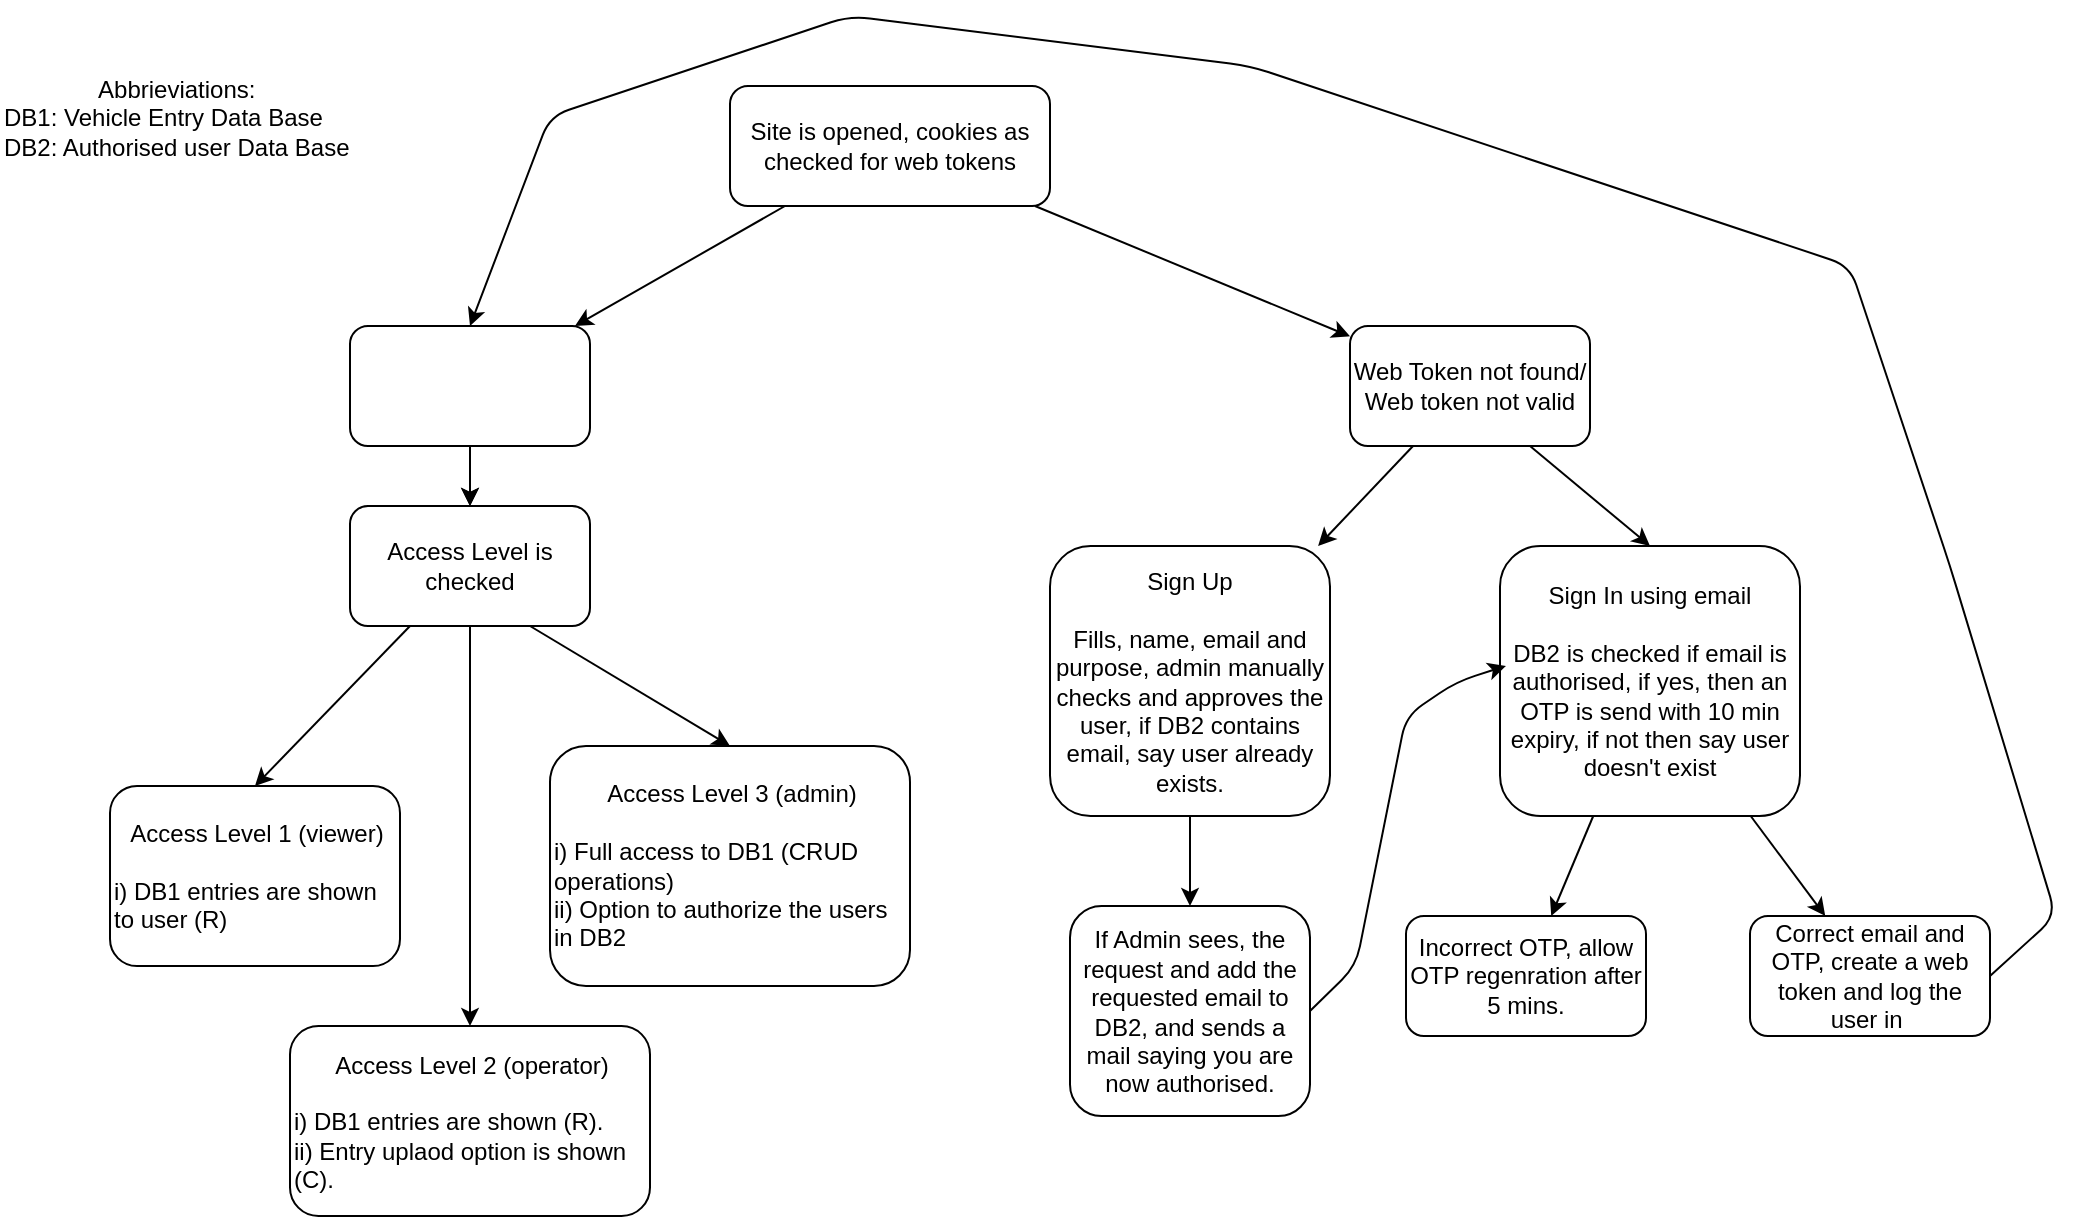<mxfile>
    <diagram id="Kr54s5Ox46vAP3LTJ5Bx" name="User Authentication">
        <mxGraphModel dx="857" dy="611" grid="1" gridSize="25" guides="1" tooltips="1" connect="1" arrows="1" fold="1" page="1" pageScale="1" pageWidth="1100" pageHeight="850" background="none" math="0" shadow="0">
            <root>
                <mxCell id="0"/>
                <mxCell id="1" parent="0"/>
                <mxCell id="13" value="" style="edgeStyle=none;html=1;" parent="1" source="2" target="12" edge="1">
                    <mxGeometry relative="1" as="geometry"/>
                </mxCell>
                <mxCell id="15" value="" style="edgeStyle=none;html=1;" parent="1" source="2" target="14" edge="1">
                    <mxGeometry relative="1" as="geometry"/>
                </mxCell>
                <mxCell id="2" value="Site is opened, cookies as checked for web tokens" style="whiteSpace=wrap;html=1;rounded=1;glass=0;" parent="1" vertex="1">
                    <mxGeometry x="387" y="85" width="160" height="60" as="geometry"/>
                </mxCell>
                <mxCell id="23" style="edgeStyle=none;html=1;exitX=0.25;exitY=1;exitDx=0;exitDy=0;entryX=0.5;entryY=0;entryDx=0;entryDy=0;" parent="1" source="5" target="6" edge="1">
                    <mxGeometry relative="1" as="geometry"/>
                </mxCell>
                <mxCell id="24" style="edgeStyle=none;html=1;exitX=0.5;exitY=1;exitDx=0;exitDy=0;entryX=0.5;entryY=0;entryDx=0;entryDy=0;" parent="1" source="5" target="9" edge="1">
                    <mxGeometry relative="1" as="geometry"/>
                </mxCell>
                <mxCell id="25" style="edgeStyle=none;html=1;exitX=0.75;exitY=1;exitDx=0;exitDy=0;entryX=0.5;entryY=0;entryDx=0;entryDy=0;" parent="1" source="5" target="10" edge="1">
                    <mxGeometry relative="1" as="geometry"/>
                </mxCell>
                <mxCell id="5" value="Access Level is checked" style="whiteSpace=wrap;html=1;rounded=1;" parent="1" vertex="1">
                    <mxGeometry x="197" y="295" width="120" height="60" as="geometry"/>
                </mxCell>
                <mxCell id="6" value="&lt;div style=&quot;text-align: center;&quot;&gt;&lt;span style=&quot;background-color: transparent;&quot;&gt;Access Level 1 (viewer)&lt;/span&gt;&lt;/div&gt;&lt;div style=&quot;text-align: center;&quot;&gt;&lt;span style=&quot;background-color: transparent;&quot;&gt;&lt;br&gt;&lt;/span&gt;&lt;/div&gt;&lt;div style=&quot;&quot;&gt;&lt;span style=&quot;background-color: transparent;&quot;&gt;&lt;font style=&quot;color: light-dark(rgb(0, 0, 0), rgb(255, 255, 255));&quot;&gt;i) DB1 entries are shown to user (R)&lt;/font&gt;&lt;/span&gt;&lt;/div&gt;" style="whiteSpace=wrap;html=1;rounded=1;align=left;" parent="1" vertex="1">
                    <mxGeometry x="77" y="435" width="145" height="90" as="geometry"/>
                </mxCell>
                <mxCell id="9" value="&lt;div style=&quot;text-align: center;&quot;&gt;&lt;span style=&quot;background-color: transparent;&quot;&gt;&lt;font style=&quot;color: light-dark(rgb(0, 0, 0), rgb(255, 255, 255));&quot;&gt;Access Level 2 (operator)&lt;/font&gt;&lt;/span&gt;&lt;/div&gt;&lt;div style=&quot;text-align: center;&quot;&gt;&lt;span style=&quot;background-color: transparent;&quot;&gt;&lt;font style=&quot;color: light-dark(rgb(0, 0, 0), rgb(255, 255, 255));&quot;&gt;&lt;br&gt;&lt;/font&gt;&lt;/span&gt;&lt;/div&gt;&lt;font style=&quot;color: light-dark(rgb(0, 0, 0), rgb(255, 255, 255));&quot;&gt;i) DB1 entries are shown (R).&lt;/font&gt;&lt;div&gt;&lt;font style=&quot;color: light-dark(rgb(0, 0, 0), rgb(255, 255, 255));&quot;&gt;ii) Entry uplaod option is shown (C).&lt;/font&gt;&lt;/div&gt;" style="whiteSpace=wrap;html=1;rounded=1;align=left;" parent="1" vertex="1">
                    <mxGeometry x="167" y="555" width="180" height="95" as="geometry"/>
                </mxCell>
                <mxCell id="10" value="&lt;div style=&quot;text-align: center;&quot;&gt;&lt;span style=&quot;background-color: transparent;&quot;&gt;&lt;font style=&quot;color: light-dark(rgb(0, 0, 0), rgb(255, 255, 255));&quot;&gt;Access Level 3 (admin)&lt;/font&gt;&lt;/span&gt;&lt;/div&gt;&lt;div style=&quot;text-align: center;&quot;&gt;&lt;span style=&quot;background-color: transparent;&quot;&gt;&lt;font style=&quot;color: light-dark(rgb(0, 0, 0), rgb(255, 255, 255));&quot;&gt;&lt;br&gt;&lt;/font&gt;&lt;/span&gt;&lt;/div&gt;i) Full access to DB1 (CRUD operations)&lt;br&gt;&lt;div&gt;&lt;font style=&quot;color: light-dark(rgb(0, 0, 0), rgb(255, 255, 255));&quot;&gt;ii) Option to authorize the users in DB2&lt;/font&gt;&lt;/div&gt;" style="whiteSpace=wrap;html=1;rounded=1;align=left;" parent="1" vertex="1">
                    <mxGeometry x="297" y="415" width="180" height="120" as="geometry"/>
                </mxCell>
                <mxCell id="16" value="" style="edgeStyle=none;html=1;" parent="1" source="12" target="5" edge="1">
                    <mxGeometry relative="1" as="geometry"/>
                </mxCell>
                <mxCell id="17" value="" style="edgeStyle=none;html=1;" parent="1" source="12" target="5" edge="1">
                    <mxGeometry relative="1" as="geometry"/>
                </mxCell>
                <mxCell id="12" value="&lt;span&gt;&lt;font style=&quot;color: light-dark(rgb(255, 255, 255), rgb(255, 255, 255));&quot;&gt;Web Token found&lt;/font&gt;&lt;/span&gt;" style="rounded=1;whiteSpace=wrap;html=1;glass=0;" parent="1" vertex="1">
                    <mxGeometry x="197" y="205" width="120" height="60" as="geometry"/>
                </mxCell>
                <mxCell id="33" value="" style="edgeStyle=none;html=1;elbow=vertical;" parent="1" source="14" target="32" edge="1">
                    <mxGeometry relative="1" as="geometry"/>
                </mxCell>
                <mxCell id="35" style="edgeStyle=none;html=1;exitX=0.75;exitY=1;exitDx=0;exitDy=0;entryX=0.5;entryY=0;entryDx=0;entryDy=0;elbow=vertical;" parent="1" source="14" target="34" edge="1">
                    <mxGeometry relative="1" as="geometry"/>
                </mxCell>
                <mxCell id="14" value="Web Token not found/ Web token not valid" style="whiteSpace=wrap;html=1;rounded=1;glass=0;" parent="1" vertex="1">
                    <mxGeometry x="697" y="205" width="120" height="60" as="geometry"/>
                </mxCell>
                <mxCell id="47" value="" style="edgeStyle=none;html=1;" parent="1" source="32" target="46" edge="1">
                    <mxGeometry relative="1" as="geometry"/>
                </mxCell>
                <mxCell id="32" value="Sign Up&lt;br&gt;&lt;br&gt;Fills, name, email and purpose, admin manually checks and approves the user, if DB2 contains email, say user already exists." style="whiteSpace=wrap;html=1;rounded=1;glass=0;" parent="1" vertex="1">
                    <mxGeometry x="547" y="315" width="140" height="135" as="geometry"/>
                </mxCell>
                <mxCell id="38" value="" style="edgeStyle=none;html=1;" parent="1" source="34" target="37" edge="1">
                    <mxGeometry relative="1" as="geometry"/>
                </mxCell>
                <mxCell id="40" value="" style="edgeStyle=none;html=1;" parent="1" source="34" target="39" edge="1">
                    <mxGeometry relative="1" as="geometry"/>
                </mxCell>
                <mxCell id="34" value="Sign In using email&lt;div&gt;&lt;br&gt;&lt;/div&gt;&lt;div&gt;DB2 is checked if email is authorised, if yes, then an OTP is send with 10 min expiry, if not then say user doesn&#39;t exist&lt;/div&gt;" style="whiteSpace=wrap;html=1;rounded=1;glass=0;" parent="1" vertex="1">
                    <mxGeometry x="772" y="315" width="150" height="135" as="geometry"/>
                </mxCell>
                <mxCell id="44" style="edgeStyle=none;html=1;exitX=1;exitY=0.5;exitDx=0;exitDy=0;entryX=0.5;entryY=0;entryDx=0;entryDy=0;" parent="1" source="37" target="12" edge="1">
                    <mxGeometry relative="1" as="geometry">
                        <mxPoint x="272" y="75" as="targetPoint"/>
                        <Array as="points">
                            <mxPoint x="1050" y="500"/>
                            <mxPoint x="997" y="325"/>
                            <mxPoint x="947" y="175"/>
                            <mxPoint x="647" y="75"/>
                            <mxPoint x="447" y="50"/>
                            <mxPoint x="297" y="100"/>
                        </Array>
                    </mxGeometry>
                </mxCell>
                <mxCell id="37" value="Correct email and OTP, create a web token and log the user in&amp;nbsp;" style="whiteSpace=wrap;html=1;rounded=1;glass=0;" parent="1" vertex="1">
                    <mxGeometry x="897" y="500" width="120" height="60" as="geometry"/>
                </mxCell>
                <mxCell id="39" value="Incorrect OTP, allow OTP regenration after 5 mins." style="whiteSpace=wrap;html=1;rounded=1;glass=0;" parent="1" vertex="1">
                    <mxGeometry x="725" y="500" width="120" height="60" as="geometry"/>
                </mxCell>
                <mxCell id="48" style="edgeStyle=none;html=1;exitX=1;exitY=0.5;exitDx=0;exitDy=0;entryX=0.02;entryY=0.444;entryDx=0;entryDy=0;entryPerimeter=0;" parent="1" source="46" target="34" edge="1">
                    <mxGeometry relative="1" as="geometry">
                        <mxPoint x="750" y="375" as="targetPoint"/>
                        <Array as="points">
                            <mxPoint x="700" y="525"/>
                            <mxPoint x="725" y="400"/>
                            <mxPoint x="750" y="383"/>
                        </Array>
                    </mxGeometry>
                </mxCell>
                <mxCell id="46" value="If Admin sees, the request and add the requested email to DB2, and sends a mail saying you are now authorised." style="whiteSpace=wrap;html=1;rounded=1;glass=0;" parent="1" vertex="1">
                    <mxGeometry x="557" y="495" width="120" height="105" as="geometry"/>
                </mxCell>
                <mxCell id="49" value="&lt;div style=&quot;text-align: center;&quot;&gt;Abbrieviations:&lt;/div&gt;DB1: Vehicle Entry Data Base&lt;div&gt;DB2: Authorised user Data Base&lt;/div&gt;&lt;div&gt;&lt;br&gt;&lt;/div&gt;" style="text;html=1;align=left;verticalAlign=middle;resizable=0;points=[];autosize=1;strokeColor=none;fillColor=none;" parent="1" vertex="1">
                    <mxGeometry x="22" y="70" width="200" height="75" as="geometry"/>
                </mxCell>
            </root>
        </mxGraphModel>
    </diagram>
    <diagram id="pzDFbswrk_LPjFl1tdAD" name="Image Upload Pipeline">
        <mxGraphModel dx="617" dy="611" grid="1" gridSize="10" guides="1" tooltips="1" connect="1" arrows="1" fold="1" page="1" pageScale="1" pageWidth="1100" pageHeight="850" math="0" shadow="0">
            <root>
                <mxCell id="0"/>
                <mxCell id="1" parent="0"/>
            </root>
        </mxGraphModel>
    </diagram>
</mxfile>